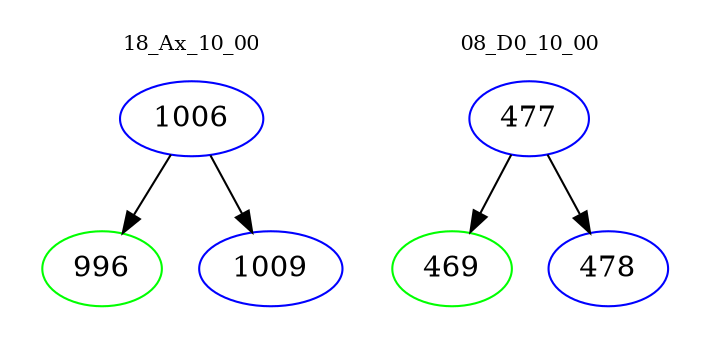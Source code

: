 digraph{
subgraph cluster_0 {
color = white
label = "18_Ax_10_00";
fontsize=10;
T0_1006 [label="1006", color="blue"]
T0_1006 -> T0_996 [color="black"]
T0_996 [label="996", color="green"]
T0_1006 -> T0_1009 [color="black"]
T0_1009 [label="1009", color="blue"]
}
subgraph cluster_1 {
color = white
label = "08_D0_10_00";
fontsize=10;
T1_477 [label="477", color="blue"]
T1_477 -> T1_469 [color="black"]
T1_469 [label="469", color="green"]
T1_477 -> T1_478 [color="black"]
T1_478 [label="478", color="blue"]
}
}

